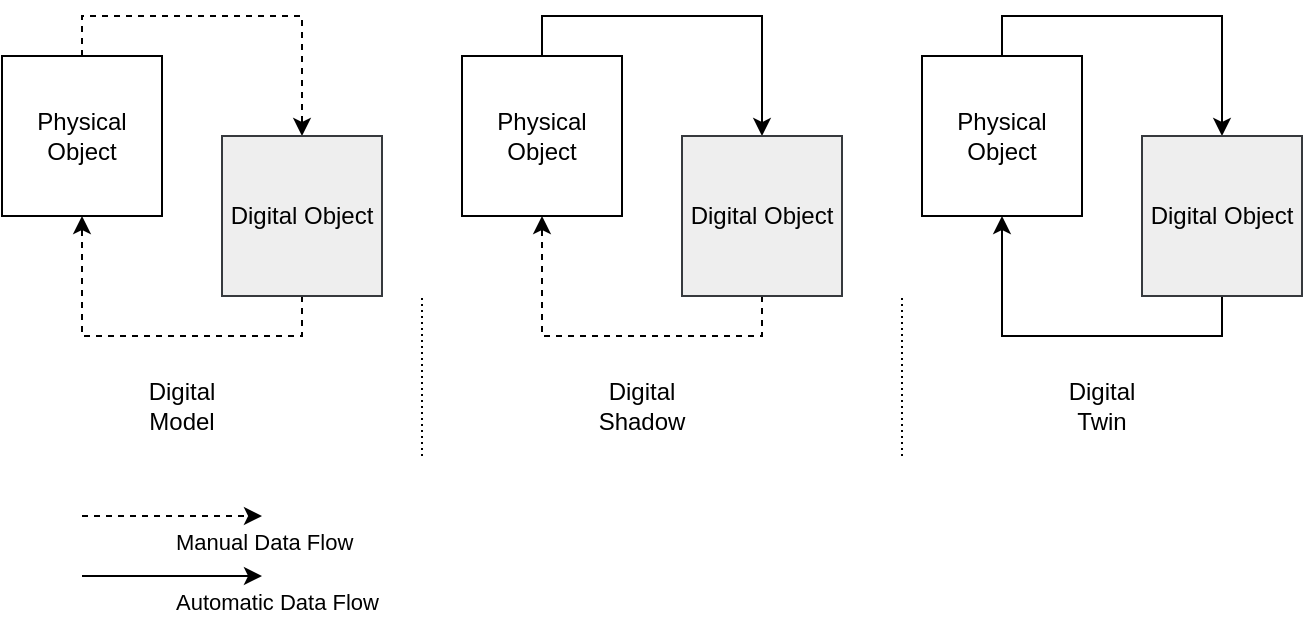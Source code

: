 <mxfile version="26.0.4">
  <diagram name="Seite-1" id="jhgarXbbAVbCduEtUYJY">
    <mxGraphModel dx="1418" dy="820" grid="1" gridSize="10" guides="1" tooltips="1" connect="1" arrows="1" fold="1" page="1" pageScale="1" pageWidth="583" pageHeight="827" math="0" shadow="0">
      <root>
        <mxCell id="0" />
        <mxCell id="1" parent="0" />
        <mxCell id="bOb_9my18t1phWn9kann-12" style="edgeStyle=orthogonalEdgeStyle;rounded=0;orthogonalLoop=1;jettySize=auto;html=1;entryX=0.5;entryY=0;entryDx=0;entryDy=0;exitX=0.5;exitY=0;exitDx=0;exitDy=0;dashed=1;" edge="1" parent="1" source="bOb_9my18t1phWn9kann-1" target="bOb_9my18t1phWn9kann-2">
          <mxGeometry relative="1" as="geometry">
            <mxPoint x="130" y="250" as="sourcePoint" />
            <mxPoint x="200" y="250" as="targetPoint" />
          </mxGeometry>
        </mxCell>
        <mxCell id="bOb_9my18t1phWn9kann-1" value="Physical Object" style="whiteSpace=wrap;html=1;aspect=fixed;" vertex="1" parent="1">
          <mxGeometry x="50" y="280" width="80" height="80" as="geometry" />
        </mxCell>
        <mxCell id="bOb_9my18t1phWn9kann-13" style="edgeStyle=orthogonalEdgeStyle;rounded=0;orthogonalLoop=1;jettySize=auto;html=1;entryX=0.5;entryY=1;entryDx=0;entryDy=0;exitX=0.5;exitY=1;exitDx=0;exitDy=0;dashed=1;" edge="1" parent="1" source="bOb_9my18t1phWn9kann-2" target="bOb_9my18t1phWn9kann-1">
          <mxGeometry relative="1" as="geometry" />
        </mxCell>
        <mxCell id="bOb_9my18t1phWn9kann-2" value="Digital Object" style="whiteSpace=wrap;html=1;aspect=fixed;fillColor=#eeeeee;strokeColor=#36393d;" vertex="1" parent="1">
          <mxGeometry x="160" y="320" width="80" height="80" as="geometry" />
        </mxCell>
        <mxCell id="bOb_9my18t1phWn9kann-14" value="Digital Model" style="text;html=1;align=center;verticalAlign=middle;whiteSpace=wrap;rounded=0;" vertex="1" parent="1">
          <mxGeometry x="110" y="440" width="60" height="30" as="geometry" />
        </mxCell>
        <mxCell id="bOb_9my18t1phWn9kann-15" style="edgeStyle=orthogonalEdgeStyle;rounded=0;orthogonalLoop=1;jettySize=auto;html=1;entryX=0.5;entryY=0;entryDx=0;entryDy=0;exitX=0.5;exitY=0;exitDx=0;exitDy=0;" edge="1" parent="1" source="bOb_9my18t1phWn9kann-16" target="bOb_9my18t1phWn9kann-18">
          <mxGeometry relative="1" as="geometry">
            <mxPoint x="360" y="250" as="sourcePoint" />
            <mxPoint x="430" y="250" as="targetPoint" />
          </mxGeometry>
        </mxCell>
        <mxCell id="bOb_9my18t1phWn9kann-16" value="Physical Object" style="whiteSpace=wrap;html=1;aspect=fixed;" vertex="1" parent="1">
          <mxGeometry x="280" y="280" width="80" height="80" as="geometry" />
        </mxCell>
        <mxCell id="bOb_9my18t1phWn9kann-17" style="edgeStyle=orthogonalEdgeStyle;rounded=0;orthogonalLoop=1;jettySize=auto;html=1;entryX=0.5;entryY=1;entryDx=0;entryDy=0;exitX=0.5;exitY=1;exitDx=0;exitDy=0;dashed=1;" edge="1" parent="1" source="bOb_9my18t1phWn9kann-18" target="bOb_9my18t1phWn9kann-16">
          <mxGeometry relative="1" as="geometry" />
        </mxCell>
        <mxCell id="bOb_9my18t1phWn9kann-18" value="Digital Object" style="whiteSpace=wrap;html=1;aspect=fixed;fillColor=#eeeeee;strokeColor=#36393d;" vertex="1" parent="1">
          <mxGeometry x="390" y="320" width="80" height="80" as="geometry" />
        </mxCell>
        <mxCell id="bOb_9my18t1phWn9kann-19" value="Digital Shadow" style="text;html=1;align=center;verticalAlign=middle;whiteSpace=wrap;rounded=0;" vertex="1" parent="1">
          <mxGeometry x="340" y="440" width="60" height="30" as="geometry" />
        </mxCell>
        <mxCell id="bOb_9my18t1phWn9kann-20" style="edgeStyle=orthogonalEdgeStyle;rounded=0;orthogonalLoop=1;jettySize=auto;html=1;entryX=0.5;entryY=0;entryDx=0;entryDy=0;exitX=0.5;exitY=0;exitDx=0;exitDy=0;" edge="1" parent="1" source="bOb_9my18t1phWn9kann-21" target="bOb_9my18t1phWn9kann-23">
          <mxGeometry relative="1" as="geometry">
            <mxPoint x="590" y="250" as="sourcePoint" />
            <mxPoint x="660" y="250" as="targetPoint" />
          </mxGeometry>
        </mxCell>
        <mxCell id="bOb_9my18t1phWn9kann-21" value="Physical Object" style="whiteSpace=wrap;html=1;aspect=fixed;" vertex="1" parent="1">
          <mxGeometry x="510" y="280" width="80" height="80" as="geometry" />
        </mxCell>
        <mxCell id="bOb_9my18t1phWn9kann-22" style="edgeStyle=orthogonalEdgeStyle;rounded=0;orthogonalLoop=1;jettySize=auto;html=1;entryX=0.5;entryY=1;entryDx=0;entryDy=0;exitX=0.5;exitY=1;exitDx=0;exitDy=0;" edge="1" parent="1" source="bOb_9my18t1phWn9kann-23" target="bOb_9my18t1phWn9kann-21">
          <mxGeometry relative="1" as="geometry" />
        </mxCell>
        <mxCell id="bOb_9my18t1phWn9kann-23" value="Digital Object" style="whiteSpace=wrap;html=1;aspect=fixed;fillColor=#eeeeee;strokeColor=#36393d;" vertex="1" parent="1">
          <mxGeometry x="620" y="320" width="80" height="80" as="geometry" />
        </mxCell>
        <mxCell id="bOb_9my18t1phWn9kann-24" value="Digital Twin" style="text;html=1;align=center;verticalAlign=middle;whiteSpace=wrap;rounded=0;" vertex="1" parent="1">
          <mxGeometry x="570" y="440" width="60" height="30" as="geometry" />
        </mxCell>
        <mxCell id="bOb_9my18t1phWn9kann-25" value="" style="endArrow=none;html=1;rounded=0;dashed=1;dashPattern=1 2;" edge="1" parent="1">
          <mxGeometry width="50" height="50" relative="1" as="geometry">
            <mxPoint x="260" y="480" as="sourcePoint" />
            <mxPoint x="260" y="400" as="targetPoint" />
          </mxGeometry>
        </mxCell>
        <mxCell id="bOb_9my18t1phWn9kann-26" value="" style="endArrow=none;html=1;rounded=0;dashed=1;dashPattern=1 2;" edge="1" parent="1">
          <mxGeometry width="50" height="50" relative="1" as="geometry">
            <mxPoint x="500" y="480" as="sourcePoint" />
            <mxPoint x="500" y="400" as="targetPoint" />
          </mxGeometry>
        </mxCell>
        <mxCell id="bOb_9my18t1phWn9kann-27" value="Manual Data Flow" style="endArrow=classic;html=1;rounded=0;align=left;labelPosition=right;verticalLabelPosition=middle;verticalAlign=top;dashed=1;" edge="1" parent="1">
          <mxGeometry width="50" height="50" relative="1" as="geometry">
            <mxPoint x="90" y="510" as="sourcePoint" />
            <mxPoint x="180" y="510" as="targetPoint" />
            <mxPoint as="offset" />
          </mxGeometry>
        </mxCell>
        <mxCell id="bOb_9my18t1phWn9kann-28" value="Automatic Data Flow" style="endArrow=classic;html=1;rounded=0;align=left;labelPosition=right;verticalLabelPosition=middle;verticalAlign=top;" edge="1" parent="1">
          <mxGeometry width="50" height="50" relative="1" as="geometry">
            <mxPoint x="90" y="540" as="sourcePoint" />
            <mxPoint x="180" y="540" as="targetPoint" />
          </mxGeometry>
        </mxCell>
      </root>
    </mxGraphModel>
  </diagram>
</mxfile>
